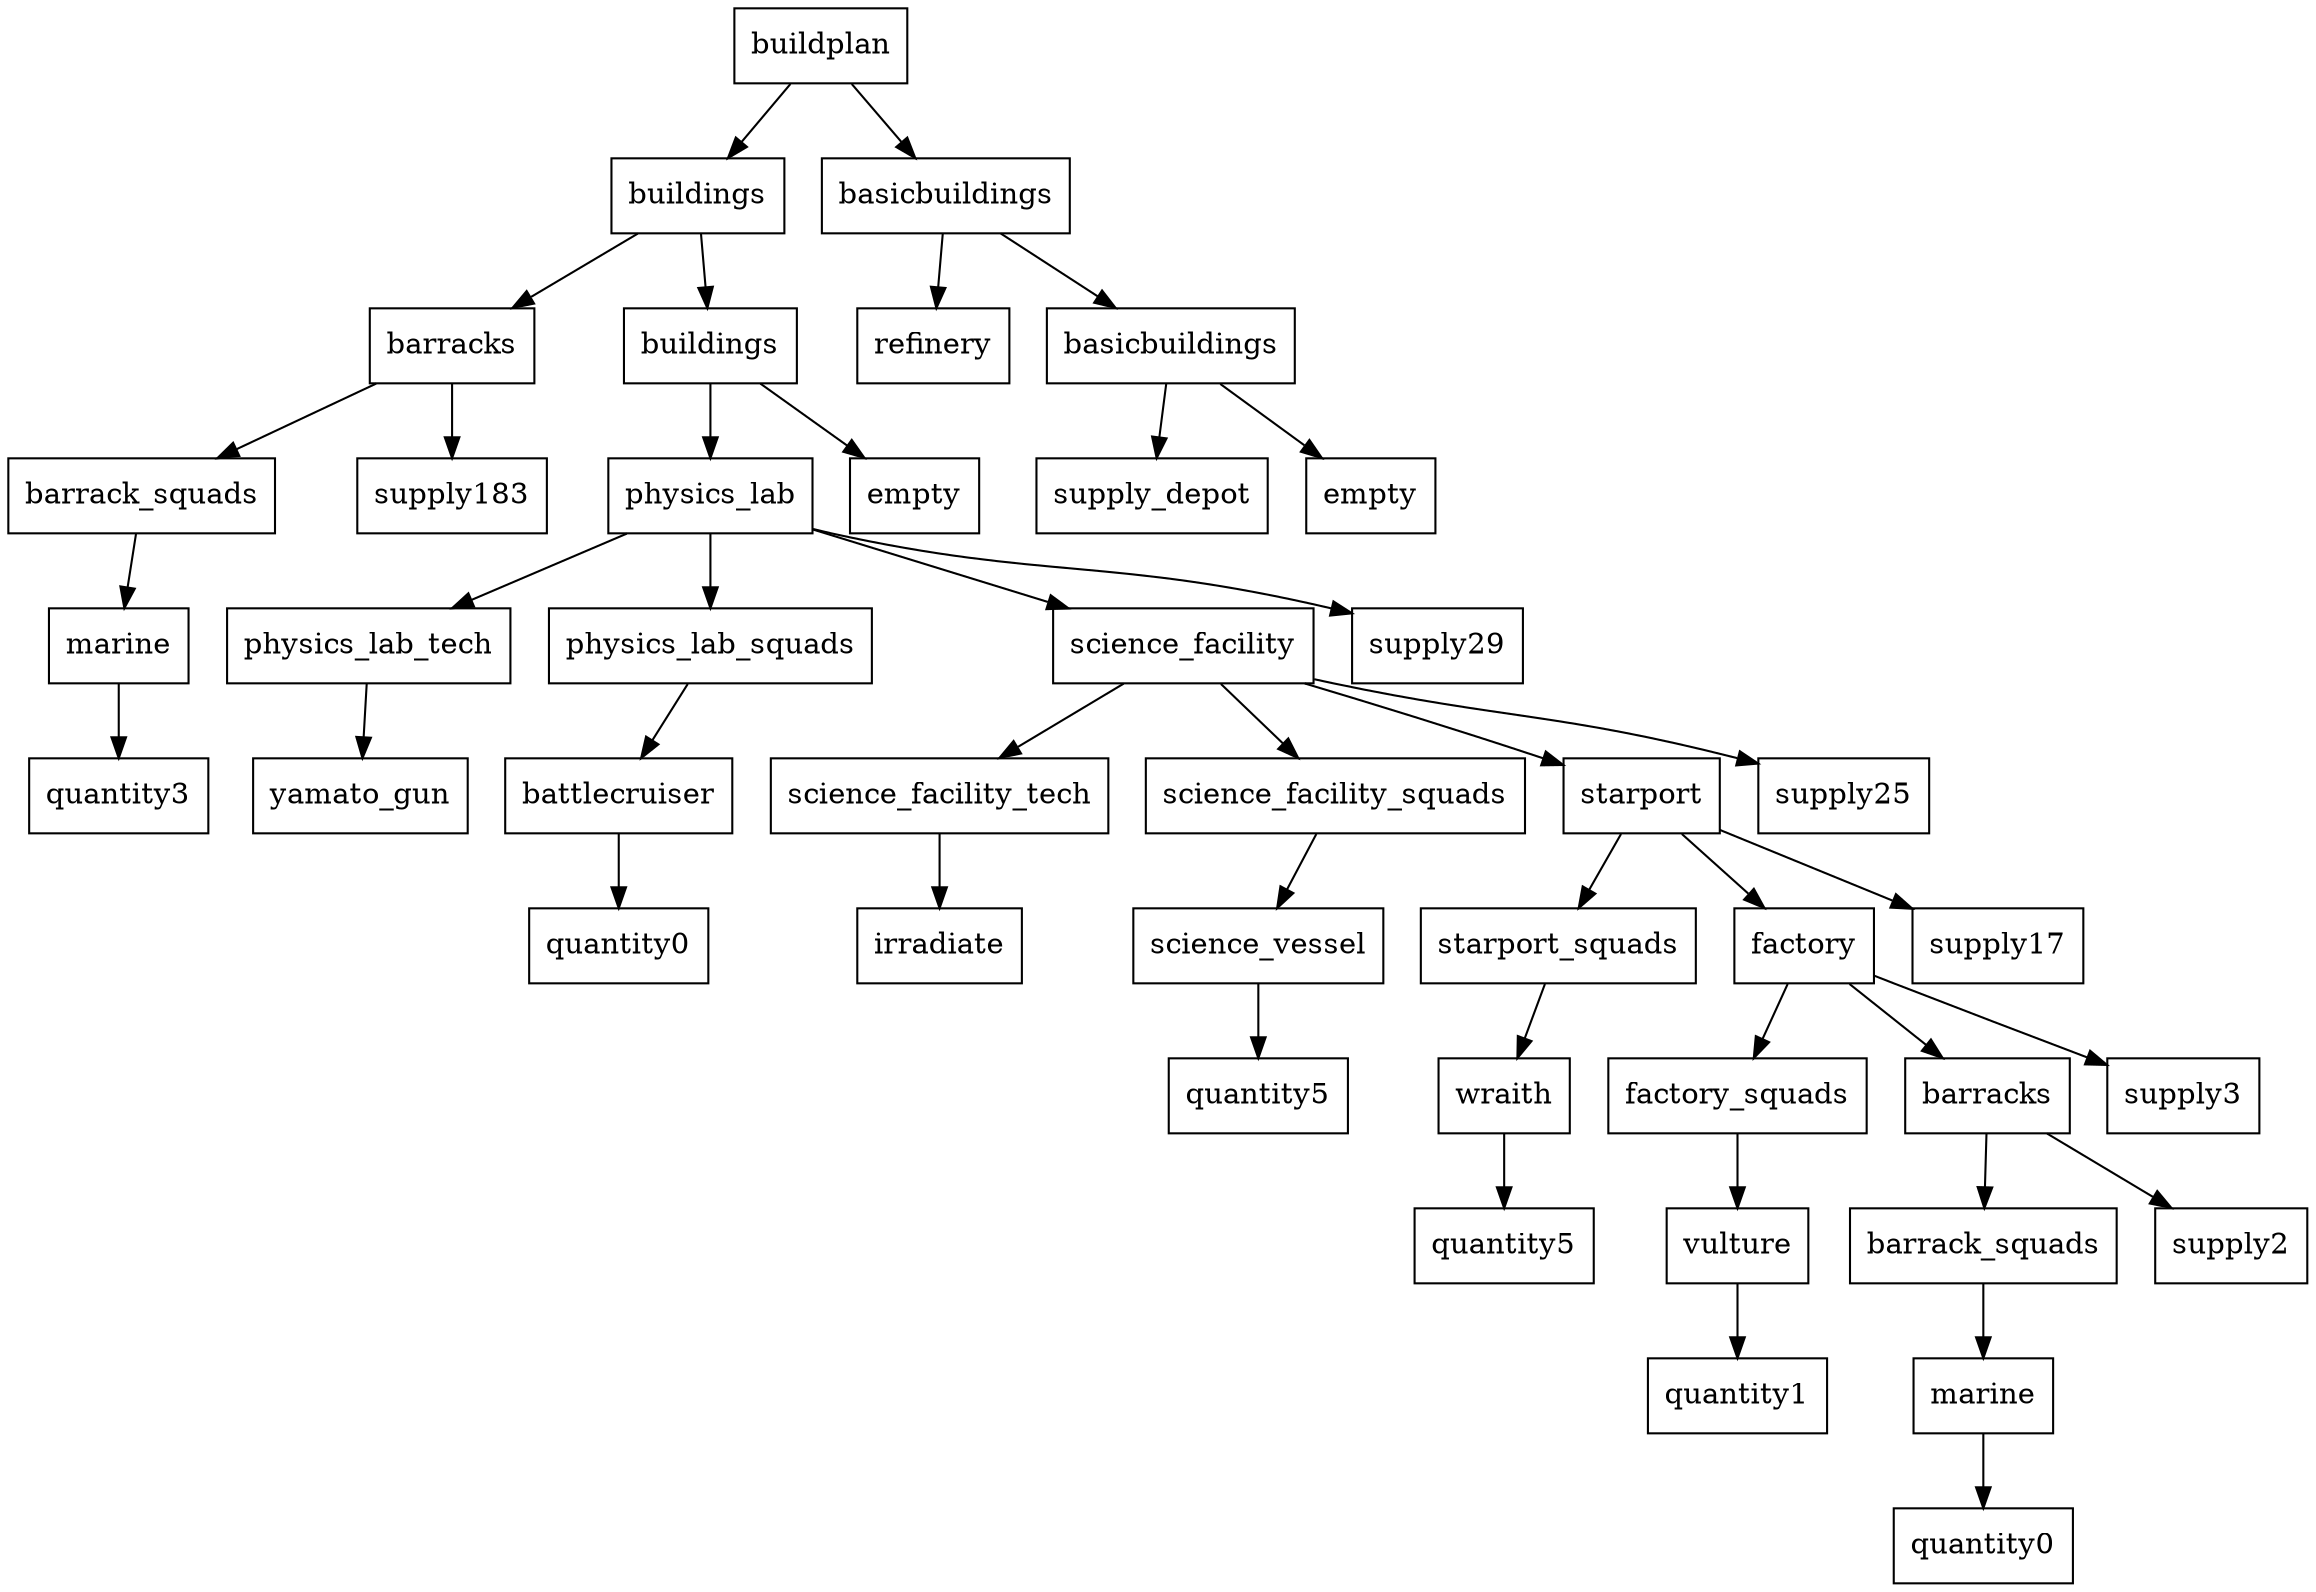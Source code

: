 digraph g {
graph [ordering=out];
node [shape=rectangle];
n[label = "buildplan"];
n0[label = "buildings"];
n00[label = "barracks"];
n000[label = "barrack_squads"];
n0000[label = "marine"];
n00000[label = "quantity3"];
n0000 -> n00000;
n000 -> n0000;
n00 -> n000;
n001[label = "supply183"];
n00 -> n001;
n0 -> n00;
n01[label = "buildings"];
n010[label = "physics_lab"];
n0100[label = "physics_lab_tech"];
n01000[label = "yamato_gun"];
n0100 -> n01000;
n010 -> n0100;
n0101[label = "physics_lab_squads"];
n01010[label = "battlecruiser"];
n010100[label = "quantity0"];
n01010 -> n010100;
n0101 -> n01010;
n010 -> n0101;
n0102[label = "science_facility"];
n01020[label = "science_facility_tech"];
n010200[label = "irradiate"];
n01020 -> n010200;
n0102 -> n01020;
n01021[label = "science_facility_squads"];
n010210[label = "science_vessel"];
n0102100[label = "quantity5"];
n010210 -> n0102100;
n01021 -> n010210;
n0102 -> n01021;
n01022[label = "starport"];
n010220[label = "starport_squads"];
n0102200[label = "wraith"];
n01022000[label = "quantity5"];
n0102200 -> n01022000;
n010220 -> n0102200;
n01022 -> n010220;
n010221[label = "factory"];
n0102210[label = "factory_squads"];
n01022100[label = "vulture"];
n010221000[label = "quantity1"];
n01022100 -> n010221000;
n0102210 -> n01022100;
n010221 -> n0102210;
n0102211[label = "barracks"];
n01022110[label = "barrack_squads"];
n010221100[label = "marine"];
n0102211000[label = "quantity0"];
n010221100 -> n0102211000;
n01022110 -> n010221100;
n0102211 -> n01022110;
n01022111[label = "supply2"];
n0102211 -> n01022111;
n010221 -> n0102211;
n0102212[label = "supply3"];
n010221 -> n0102212;
n01022 -> n010221;
n010222[label = "supply17"];
n01022 -> n010222;
n0102 -> n01022;
n01023[label = "supply25"];
n0102 -> n01023;
n010 -> n0102;
n0103[label = "supply29"];
n010 -> n0103;
n01 -> n010;
n011[label = "empty"];
n01 -> n011;
n0 -> n01;
n -> n0;
n1[label = "basicbuildings"];
n10[label = "refinery"];
n1 -> n10;
n11[label = "basicbuildings"];
n110[label = "supply_depot"];
n11 -> n110;
n111[label = "empty"];
n11 -> n111;
n1 -> n11;
n -> n1;
}

